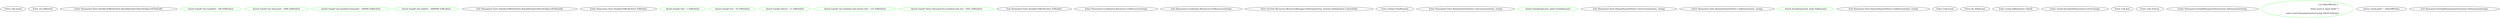 digraph  {
m0_8 [cluster="Unk.Equal", file="NumberToWordsTests.cs", label="Entry Unk.Equal", span=""];
m0_7 [cluster="int.ToWords()", file="NumberToWordsTests.cs", label="Entry int.ToWords()", span="13-13"];
m0_9 [cluster="Humanizer.Tests.NumberToWordsTests.RoundNumbersHaveNoSpaceAtTheEnd()", file="NumberToWordsTests.cs", label="Entry Humanizer.Tests.NumberToWordsTests.RoundNumbersHaveNoSpaceAtTheEnd()", span="17-17"];
m0_10 [cluster="Humanizer.Tests.NumberToWordsTests.RoundNumbersHaveNoSpaceAtTheEnd()", color=green, community=0, file="NumberToWordsTests.cs", label="Assert.Equal(''one hundred'', 100.ToWords())", prediction=0, span="19-19"];
m0_11 [cluster="Humanizer.Tests.NumberToWordsTests.RoundNumbersHaveNoSpaceAtTheEnd()", color=green, community=0, file="NumberToWordsTests.cs", label="Assert.Equal(''one thousand'', 1000.ToWords())", prediction=1, span="20-20"];
m0_12 [cluster="Humanizer.Tests.NumberToWordsTests.RoundNumbersHaveNoSpaceAtTheEnd()", color=green, community=0, file="NumberToWordsTests.cs", label="Assert.Equal(''one hundred thousand'', 100000.ToWords())", prediction=2, span="21-21"];
m0_13 [cluster="Humanizer.Tests.NumberToWordsTests.RoundNumbersHaveNoSpaceAtTheEnd()", color=green, community=0, file="NumberToWordsTests.cs", label="Assert.Equal(''one million'', 1000000.ToWords())", prediction=3, span="22-22"];
m0_14 [cluster="Humanizer.Tests.NumberToWordsTests.RoundNumbersHaveNoSpaceAtTheEnd()", file="NumberToWordsTests.cs", label="Exit Humanizer.Tests.NumberToWordsTests.RoundNumbersHaveNoSpaceAtTheEnd()", span="17-17"];
m0_0 [cluster="Humanizer.Tests.NumberToWordsTests.ToWords()", file="NumberToWordsTests.cs", label="Entry Humanizer.Tests.NumberToWordsTests.ToWords()", span="7-7"];
m0_1 [cluster="Humanizer.Tests.NumberToWordsTests.ToWords()", color=green, community=0, file="NumberToWordsTests.cs", label="Assert.Equal(''one'', 1.ToWords())", prediction=4, span="9-9"];
m0_2 [cluster="Humanizer.Tests.NumberToWordsTests.ToWords()", color=green, community=0, file="NumberToWordsTests.cs", label="Assert.Equal(''ten'', 10.ToWords())", prediction=5, span="10-10"];
m0_3 [cluster="Humanizer.Tests.NumberToWordsTests.ToWords()", color=green, community=0, file="NumberToWordsTests.cs", label="Assert.Equal(''eleven'', 11.ToWords())", prediction=6, span="11-11"];
m0_4 [cluster="Humanizer.Tests.NumberToWordsTests.ToWords()", color=green, community=0, file="NumberToWordsTests.cs", label="Assert.Equal(''one hundred and twenty-two'', 122.ToWords())", prediction=7, span="12-12"];
m0_5 [cluster="Humanizer.Tests.NumberToWordsTests.ToWords()", color=green, community=0, file="NumberToWordsTests.cs", label="Assert.Equal(''three thousand five hundred and one'', 3501.ToWords())", prediction=8, span="13-13"];
m0_6 [cluster="Humanizer.Tests.NumberToWordsTests.ToWords()", file="NumberToWordsTests.cs", label="Exit Humanizer.Tests.NumberToWordsTests.ToWords()", span="7-7"];
m1_0 [cluster="Humanizer.Localisation.Resources.GetResource(string)", file="Resources.cs", label="Entry Humanizer.Localisation.Resources.GetResource(string)", span="27-27"];
m1_2 [cluster="Humanizer.Localisation.Resources.GetResource(string)", file="Resources.cs", label="Exit Humanizer.Localisation.Resources.GetResource(string)", span="27-27"];
m1_3 [cluster="System.Resources.ResourceManager.GetString(string, System.Globalization.CultureInfo)", file="Resources.cs", label="Entry System.Resources.ResourceManager.GetString(string, System.Globalization.CultureInfo)", span="0-0"];
m3_8 [cluster="string.FromRoman()", file="RomanNumeralTests.cs", label="Entry string.FromRoman()", span="40-40"];
m3_5 [cluster="Humanizer.Tests.RomanNumeralTests.CanUnromanize(int, string)", file="RomanNumeralTests.cs", label="Entry Humanizer.Tests.RomanNumeralTests.CanUnromanize(int, string)", span="43-43"];
m3_6 [cluster="Humanizer.Tests.RomanNumeralTests.CanUnromanize(int, string)", color=green, community=0, file="RomanNumeralTests.cs", label="Assert.Equal(expected, input.FromRoman())", prediction=9, span="45-45"];
m3_7 [cluster="Humanizer.Tests.RomanNumeralTests.CanUnromanize(int, string)", file="RomanNumeralTests.cs", label="Exit Humanizer.Tests.RomanNumeralTests.CanUnromanize(int, string)", span="43-43"];
m3_0 [cluster="Humanizer.Tests.RomanNumeralTests.CanRomanize(int, string)", file="RomanNumeralTests.cs", label="Entry Humanizer.Tests.RomanNumeralTests.CanRomanize(int, string)", span="23-23"];
m3_1 [cluster="Humanizer.Tests.RomanNumeralTests.CanRomanize(int, string)", color=green, community=0, file="RomanNumeralTests.cs", label="Assert.Equal(expected, input.ToRoman())", prediction=10, span="25-25"];
m3_2 [cluster="Humanizer.Tests.RomanNumeralTests.CanRomanize(int, string)", file="RomanNumeralTests.cs", label="Exit Humanizer.Tests.RomanNumeralTests.CanRomanize(int, string)", span="23-23"];
m3_4 [cluster="Unk.Equal", file="RomanNumeralTests.cs", label="Entry Unk.Equal", span=""];
m3_3 [cluster="int.ToRoman()", file="RomanNumeralTests.cs", label="Entry int.ToRoman()", span="80-80"];
m4_4 [cluster="string.Split(params char[])", file="StringDehumanizeExtensions.cs", label="Entry string.Split(params char[])", span="0-0"];
m4_5 [cluster="string.Humanize(Humanizer.LetterCasing)", file="StringDehumanizeExtensions.cs", label="Entry string.Humanize(Humanizer.LetterCasing)", span="62-62"];
m4_7 [cluster="Unk.Join", file="StringDehumanizeExtensions.cs", label="Entry Unk.Join", span=""];
m4_6 [cluster="Unk.ToArray", file="StringDehumanizeExtensions.cs", label="Entry Unk.ToArray", span=""];
m4_0 [cluster="Humanizer.StringDehumanizeExtensions.Dehumanize(string)", file="StringDehumanizeExtensions.cs", label="Entry Humanizer.StringDehumanizeExtensions.Dehumanize(string)", span="11-11"];
m4_1 [cluster="Humanizer.StringDehumanizeExtensions.Dehumanize(string)", color=green, community=0, file="StringDehumanizeExtensions.cs", label="var titlizedWords = \r\n                (from word in input.Split(' ')\r\n                select word.Humanize(LetterCasing.Title)).ToArray()", prediction=11, span="13-15"];
m4_2 [cluster="Humanizer.StringDehumanizeExtensions.Dehumanize(string)", file="StringDehumanizeExtensions.cs", label="return string.Join('''', titlizedWords);", span="17-17"];
m4_3 [cluster="Humanizer.StringDehumanizeExtensions.Dehumanize(string)", file="StringDehumanizeExtensions.cs", label="Exit Humanizer.StringDehumanizeExtensions.Dehumanize(string)", span="11-11"];
}
